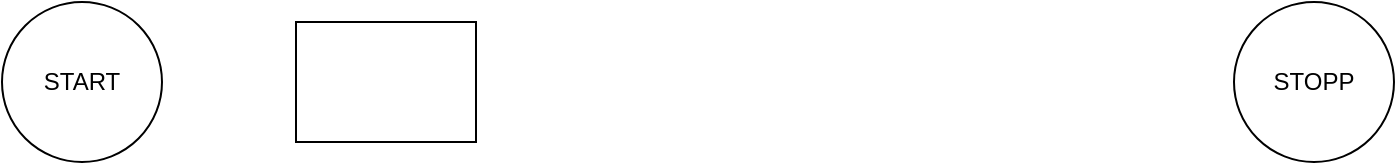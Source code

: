 <mxfile version="25.0.3" pages="3">
  <diagram name="Kühlschrank 1" id="9Ruk_8tkfM5cF7THJwEC">
    <mxGraphModel dx="1739" dy="840" grid="0" gridSize="10" guides="1" tooltips="1" connect="1" arrows="1" fold="1" page="1" pageScale="1" pageWidth="827" pageHeight="1169" background="none" math="0" shadow="0">
      <root>
        <mxCell id="0" />
        <mxCell id="1" parent="0" />
        <mxCell id="JuJ3DqJ_SCS9Mhw3Uely-31" value="START" style="ellipse;whiteSpace=wrap;html=1;aspect=fixed;" parent="1" vertex="1">
          <mxGeometry x="54" y="256" width="80" height="80" as="geometry" />
        </mxCell>
        <mxCell id="JuJ3DqJ_SCS9Mhw3Uely-33" value="&lt;div&gt;&lt;br/&gt;&lt;/div&gt;" style="rounded=0;whiteSpace=wrap;html=1;" parent="1" vertex="1">
          <mxGeometry x="201" y="266" width="90" height="60" as="geometry" />
        </mxCell>
        <mxCell id="JuJ3DqJ_SCS9Mhw3Uely-38" value="STOPP" style="ellipse;whiteSpace=wrap;html=1;aspect=fixed;" parent="1" vertex="1">
          <mxGeometry x="670" y="256" width="80" height="80" as="geometry" />
        </mxCell>
      </root>
    </mxGraphModel>
  </diagram>
  <diagram id="VrSdby_IhNP7EbGO6Jtk" name="Kühlschrank 2">
    <mxGraphModel dx="2139" dy="840" grid="0" gridSize="10" guides="1" tooltips="1" connect="1" arrows="1" fold="1" page="0" pageScale="1" pageWidth="827" pageHeight="1169" math="0" shadow="0">
      <root>
        <mxCell id="0" />
        <mxCell id="1" parent="0" />
        <mxCell id="3foztp1Kqjpem9RvyrNy-1" value="" style="edgeStyle=none;curved=1;rounded=0;orthogonalLoop=1;jettySize=auto;html=1;fontSize=12;startSize=8;endSize=8;entryX=0;entryY=0.5;entryDx=0;entryDy=0;" edge="1" source="3foztp1Kqjpem9RvyrNy-2" target="3foztp1Kqjpem9RvyrNy-12" parent="1">
          <mxGeometry relative="1" as="geometry" />
        </mxCell>
        <mxCell id="3foztp1Kqjpem9RvyrNy-2" value="" style="ellipse;whiteSpace=wrap;html=1;aspect=fixed;" vertex="1" parent="1">
          <mxGeometry x="-144" y="163.5" width="80" height="80" as="geometry" />
        </mxCell>
        <mxCell id="3foztp1Kqjpem9RvyrNy-3" value="" style="edgeStyle=none;curved=1;rounded=0;orthogonalLoop=1;jettySize=auto;html=1;fontSize=12;startSize=8;endSize=8;" edge="1" source="3foztp1Kqjpem9RvyrNy-4" target="3foztp1Kqjpem9RvyrNy-6" parent="1">
          <mxGeometry relative="1" as="geometry" />
        </mxCell>
        <mxCell id="3foztp1Kqjpem9RvyrNy-4" value="" style="rounded=0;whiteSpace=wrap;html=1;" vertex="1" parent="1">
          <mxGeometry x="298" y="173.5" width="120" height="60" as="geometry" />
        </mxCell>
        <mxCell id="3foztp1Kqjpem9RvyrNy-5" value="" style="edgeStyle=none;curved=1;rounded=0;orthogonalLoop=1;jettySize=auto;html=1;fontSize=12;startSize=8;endSize=8;" edge="1" source="3foztp1Kqjpem9RvyrNy-6" target="3foztp1Kqjpem9RvyrNy-8" parent="1">
          <mxGeometry relative="1" as="geometry" />
        </mxCell>
        <mxCell id="3foztp1Kqjpem9RvyrNy-6" value="" style="rounded=0;whiteSpace=wrap;html=1;" vertex="1" parent="1">
          <mxGeometry x="301" y="268" width="120" height="60" as="geometry" />
        </mxCell>
        <mxCell id="3foztp1Kqjpem9RvyrNy-7" value="" style="edgeStyle=none;curved=1;rounded=0;orthogonalLoop=1;jettySize=auto;html=1;fontSize=12;startSize=8;endSize=8;" edge="1" source="3foztp1Kqjpem9RvyrNy-8" target="3foztp1Kqjpem9RvyrNy-9" parent="1">
          <mxGeometry relative="1" as="geometry" />
        </mxCell>
        <mxCell id="3foztp1Kqjpem9RvyrNy-8" value="" style="rounded=0;whiteSpace=wrap;html=1;" vertex="1" parent="1">
          <mxGeometry x="481" y="272" width="120" height="60" as="geometry" />
        </mxCell>
        <mxCell id="3foztp1Kqjpem9RvyrNy-9" value="" style="ellipse;whiteSpace=wrap;html=1;aspect=fixed;" vertex="1" parent="1">
          <mxGeometry x="497" y="157" width="80" height="80" as="geometry" />
        </mxCell>
        <mxCell id="3foztp1Kqjpem9RvyrNy-10" value="" style="edgeStyle=none;curved=1;rounded=0;orthogonalLoop=1;jettySize=auto;html=1;fontSize=12;startSize=8;endSize=8;" edge="1" source="3foztp1Kqjpem9RvyrNy-12" target="3foztp1Kqjpem9RvyrNy-15" parent="1">
          <mxGeometry relative="1" as="geometry" />
        </mxCell>
        <mxCell id="3foztp1Kqjpem9RvyrNy-11" value="" style="edgeStyle=none;curved=0;rounded=0;orthogonalLoop=1;jettySize=auto;html=1;fontSize=12;startSize=8;endSize=8;entryX=0;entryY=0.5;entryDx=0;entryDy=0;" edge="1" source="3foztp1Kqjpem9RvyrNy-12" target="3foztp1Kqjpem9RvyrNy-6" parent="1">
          <mxGeometry relative="1" as="geometry">
            <mxPoint x="298" y="302" as="targetPoint" />
            <Array as="points">
              <mxPoint x="37" y="302" />
            </Array>
          </mxGeometry>
        </mxCell>
        <mxCell id="3foztp1Kqjpem9RvyrNy-12" value="" style="rhombus;whiteSpace=wrap;html=1;" vertex="1" parent="1">
          <mxGeometry x="-31" y="142" width="131" height="123" as="geometry" />
        </mxCell>
        <mxCell id="3foztp1Kqjpem9RvyrNy-13" value="" style="edgeStyle=none;curved=1;rounded=0;orthogonalLoop=1;jettySize=auto;html=1;fontSize=12;startSize=8;endSize=8;" edge="1" source="3foztp1Kqjpem9RvyrNy-15" target="3foztp1Kqjpem9RvyrNy-4" parent="1">
          <mxGeometry relative="1" as="geometry" />
        </mxCell>
        <mxCell id="3foztp1Kqjpem9RvyrNy-14" value="" style="edgeStyle=none;curved=0;rounded=0;orthogonalLoop=1;jettySize=auto;html=1;fontSize=12;startSize=8;endSize=8;entryX=0;entryY=0.5;entryDx=0;entryDy=0;exitX=0.5;exitY=0;exitDx=0;exitDy=0;" edge="1" source="3foztp1Kqjpem9RvyrNy-15" target="3foztp1Kqjpem9RvyrNy-19" parent="1">
          <mxGeometry relative="1" as="geometry">
            <mxPoint x="288" y="102" as="targetPoint" />
            <Array as="points">
              <mxPoint x="191" y="98" />
            </Array>
          </mxGeometry>
        </mxCell>
        <mxCell id="3foztp1Kqjpem9RvyrNy-15" value="" style="rhombus;whiteSpace=wrap;html=1;" vertex="1" parent="1">
          <mxGeometry x="128" y="142" width="131" height="123" as="geometry" />
        </mxCell>
        <mxCell id="3foztp1Kqjpem9RvyrNy-16" value="nein" style="text;html=1;align=center;verticalAlign=middle;whiteSpace=wrap;rounded=0;fontSize=16;" vertex="1" parent="1">
          <mxGeometry x="78" y="166" width="60" height="30" as="geometry" />
        </mxCell>
        <mxCell id="3foztp1Kqjpem9RvyrNy-17" value="ja" style="text;html=1;align=center;verticalAlign=middle;whiteSpace=wrap;rounded=0;fontSize=16;" vertex="1" parent="1">
          <mxGeometry x="246" y="163.5" width="60" height="30" as="geometry" />
        </mxCell>
        <mxCell id="3foztp1Kqjpem9RvyrNy-18" value="ja" style="text;html=1;align=center;verticalAlign=middle;whiteSpace=wrap;rounded=0;fontSize=16;" vertex="1" parent="1">
          <mxGeometry x="29" y="268" width="60" height="30" as="geometry" />
        </mxCell>
        <mxCell id="3foztp1Kqjpem9RvyrNy-19" value="" style="rounded=0;whiteSpace=wrap;html=1;" vertex="1" parent="1">
          <mxGeometry x="298" y="68" width="120" height="60" as="geometry" />
        </mxCell>
        <mxCell id="3foztp1Kqjpem9RvyrNy-20" value="nein" style="text;html=1;align=center;verticalAlign=middle;whiteSpace=wrap;rounded=0;fontSize=16;" vertex="1" parent="1">
          <mxGeometry x="140" y="104" width="60" height="30" as="geometry" />
        </mxCell>
        <mxCell id="3foztp1Kqjpem9RvyrNy-21" value="" style="edgeStyle=none;curved=0;rounded=0;orthogonalLoop=1;jettySize=auto;html=1;fontSize=12;startSize=8;endSize=8;exitX=1;exitY=0.5;exitDx=0;exitDy=0;" edge="1" source="3foztp1Kqjpem9RvyrNy-19" target="3foztp1Kqjpem9RvyrNy-9" parent="1">
          <mxGeometry relative="1" as="geometry">
            <mxPoint x="533" y="100" as="sourcePoint" />
            <Array as="points">
              <mxPoint x="537" y="98" />
            </Array>
          </mxGeometry>
        </mxCell>
      </root>
    </mxGraphModel>
  </diagram>
  <diagram id="tlQBnGXkcOcBxZBHjALd" name="Kühlschrank 3">
    <mxGraphModel dx="2139" dy="840" grid="0" gridSize="10" guides="1" tooltips="1" connect="1" arrows="1" fold="1" page="0" pageScale="1" pageWidth="827" pageHeight="1169" math="0" shadow="0">
      <root>
        <mxCell id="0" />
        <mxCell id="1" parent="0" />
        <mxCell id="mlIxCgnJoaR7WWdMW13j-1" value="" style="edgeStyle=none;curved=1;rounded=0;orthogonalLoop=1;jettySize=auto;html=1;fontSize=12;startSize=8;endSize=8;entryX=0;entryY=0.5;entryDx=0;entryDy=0;" edge="1" source="mlIxCgnJoaR7WWdMW13j-2" target="mlIxCgnJoaR7WWdMW13j-11" parent="1">
          <mxGeometry relative="1" as="geometry" />
        </mxCell>
        <mxCell id="mlIxCgnJoaR7WWdMW13j-2" value="START" style="ellipse;whiteSpace=wrap;html=1;aspect=fixed;" vertex="1" parent="1">
          <mxGeometry x="-330" y="328.17" width="80" height="80" as="geometry" />
        </mxCell>
        <mxCell id="mlIxCgnJoaR7WWdMW13j-3" value="" style="edgeStyle=none;curved=1;rounded=0;orthogonalLoop=1;jettySize=auto;html=1;fontSize=12;startSize=8;endSize=8;" edge="1" source="mlIxCgnJoaR7WWdMW13j-4" target="mlIxCgnJoaR7WWdMW13j-23" parent="1">
          <mxGeometry relative="1" as="geometry" />
        </mxCell>
        <mxCell id="mlIxCgnJoaR7WWdMW13j-4" value="" style="rounded=0;whiteSpace=wrap;html=1;" vertex="1" parent="1">
          <mxGeometry x="18" y="338.17" width="90" height="60" as="geometry" />
        </mxCell>
        <mxCell id="mlIxCgnJoaR7WWdMW13j-5" value="" style="edgeStyle=none;curved=1;rounded=0;orthogonalLoop=1;jettySize=auto;html=1;fontSize=12;startSize=8;endSize=8;" edge="1" source="mlIxCgnJoaR7WWdMW13j-6" target="mlIxCgnJoaR7WWdMW13j-8" parent="1">
          <mxGeometry relative="1" as="geometry" />
        </mxCell>
        <mxCell id="mlIxCgnJoaR7WWdMW13j-6" value="" style="rounded=0;whiteSpace=wrap;html=1;" vertex="1" parent="1">
          <mxGeometry x="160" y="432.67" width="89" height="60" as="geometry" />
        </mxCell>
        <mxCell id="mlIxCgnJoaR7WWdMW13j-7" value="" style="edgeStyle=none;curved=1;rounded=0;orthogonalLoop=1;jettySize=auto;html=1;fontSize=12;startSize=8;endSize=8;" edge="1" source="mlIxCgnJoaR7WWdMW13j-8" target="mlIxCgnJoaR7WWdMW13j-9" parent="1">
          <mxGeometry relative="1" as="geometry" />
        </mxCell>
        <mxCell id="mlIxCgnJoaR7WWdMW13j-8" value="" style="rounded=0;whiteSpace=wrap;html=1;" vertex="1" parent="1">
          <mxGeometry x="318" y="432.67" width="120" height="60" as="geometry" />
        </mxCell>
        <mxCell id="mlIxCgnJoaR7WWdMW13j-9" value="STOPP" style="ellipse;whiteSpace=wrap;html=1;aspect=fixed;" vertex="1" parent="1">
          <mxGeometry x="338" y="310" width="80" height="80" as="geometry" />
        </mxCell>
        <mxCell id="mlIxCgnJoaR7WWdMW13j-10" value="" style="edgeStyle=none;curved=1;rounded=0;orthogonalLoop=1;jettySize=auto;html=1;fontSize=12;startSize=8;endSize=8;" edge="1" source="mlIxCgnJoaR7WWdMW13j-11" target="mlIxCgnJoaR7WWdMW13j-14" parent="1">
          <mxGeometry relative="1" as="geometry" />
        </mxCell>
        <mxCell id="mlIxCgnJoaR7WWdMW13j-11" value="" style="rhombus;whiteSpace=wrap;html=1;" vertex="1" parent="1">
          <mxGeometry x="-221" y="322.34" width="92" height="91.67" as="geometry" />
        </mxCell>
        <mxCell id="mlIxCgnJoaR7WWdMW13j-12" value="" style="edgeStyle=none;curved=0;rounded=0;orthogonalLoop=1;jettySize=auto;html=1;fontSize=12;startSize=8;endSize=8;entryX=0;entryY=0.5;entryDx=0;entryDy=0;exitX=0.5;exitY=0;exitDx=0;exitDy=0;" edge="1" source="mlIxCgnJoaR7WWdMW13j-14" target="mlIxCgnJoaR7WWdMW13j-18" parent="1">
          <mxGeometry relative="1" as="geometry">
            <mxPoint x="118" y="266.67" as="targetPoint" />
            <Array as="points">
              <mxPoint x="-61" y="255" />
            </Array>
          </mxGeometry>
        </mxCell>
        <mxCell id="mlIxCgnJoaR7WWdMW13j-13" value="" style="edgeStyle=none;curved=1;rounded=0;orthogonalLoop=1;jettySize=auto;html=1;fontSize=12;startSize=8;endSize=8;" edge="1" source="mlIxCgnJoaR7WWdMW13j-14" target="mlIxCgnJoaR7WWdMW13j-4" parent="1">
          <mxGeometry relative="1" as="geometry" />
        </mxCell>
        <mxCell id="mlIxCgnJoaR7WWdMW13j-14" value="" style="rhombus;whiteSpace=wrap;html=1;" vertex="1" parent="1">
          <mxGeometry x="-110" y="318.67" width="104" height="99" as="geometry" />
        </mxCell>
        <mxCell id="mlIxCgnJoaR7WWdMW13j-15" value="nein" style="text;html=1;align=center;verticalAlign=middle;whiteSpace=wrap;rounded=0;fontSize=16;" vertex="1" parent="1">
          <mxGeometry x="-151" y="328.67" width="60" height="30" as="geometry" />
        </mxCell>
        <mxCell id="mlIxCgnJoaR7WWdMW13j-16" value="ja" style="text;html=1;align=center;verticalAlign=middle;whiteSpace=wrap;rounded=0;fontSize=16;" vertex="1" parent="1">
          <mxGeometry x="-23" y="335" width="60" height="30" as="geometry" />
        </mxCell>
        <mxCell id="mlIxCgnJoaR7WWdMW13j-17" value="ja" style="text;html=1;align=center;verticalAlign=middle;whiteSpace=wrap;rounded=0;fontSize=16;" vertex="1" parent="1">
          <mxGeometry x="-189" y="408.17" width="60" height="30" as="geometry" />
        </mxCell>
        <mxCell id="mlIxCgnJoaR7WWdMW13j-18" value="" style="rounded=0;whiteSpace=wrap;html=1;" vertex="1" parent="1">
          <mxGeometry x="143" y="225" width="120" height="60" as="geometry" />
        </mxCell>
        <mxCell id="mlIxCgnJoaR7WWdMW13j-19" value="nein" style="text;html=1;align=center;verticalAlign=middle;whiteSpace=wrap;rounded=0;fontSize=16;" vertex="1" parent="1">
          <mxGeometry x="-61.5" y="280" width="60" height="30" as="geometry" />
        </mxCell>
        <mxCell id="mlIxCgnJoaR7WWdMW13j-20" value="" style="edgeStyle=none;curved=0;rounded=0;orthogonalLoop=1;jettySize=auto;html=1;fontSize=12;startSize=8;endSize=8;exitX=1;exitY=0.5;exitDx=0;exitDy=0;" edge="1" source="mlIxCgnJoaR7WWdMW13j-18" target="mlIxCgnJoaR7WWdMW13j-9" parent="1">
          <mxGeometry relative="1" as="geometry">
            <mxPoint x="363" y="264.67" as="sourcePoint" />
            <Array as="points">
              <mxPoint x="378" y="255" />
            </Array>
          </mxGeometry>
        </mxCell>
        <mxCell id="mlIxCgnJoaR7WWdMW13j-21" value="" style="edgeStyle=none;curved=1;rounded=0;orthogonalLoop=1;jettySize=auto;html=1;fontSize=12;startSize=8;endSize=8;" edge="1" source="mlIxCgnJoaR7WWdMW13j-23" target="mlIxCgnJoaR7WWdMW13j-18" parent="1">
          <mxGeometry relative="1" as="geometry" />
        </mxCell>
        <mxCell id="mlIxCgnJoaR7WWdMW13j-22" value="" style="edgeStyle=none;curved=1;rounded=0;orthogonalLoop=1;jettySize=auto;html=1;fontSize=12;startSize=8;endSize=8;" edge="1" source="mlIxCgnJoaR7WWdMW13j-23" target="mlIxCgnJoaR7WWdMW13j-6" parent="1">
          <mxGeometry relative="1" as="geometry" />
        </mxCell>
        <mxCell id="mlIxCgnJoaR7WWdMW13j-23" value="" style="rhombus;whiteSpace=wrap;html=1;" vertex="1" parent="1">
          <mxGeometry x="163" y="328.17" width="80" height="80" as="geometry" />
        </mxCell>
        <mxCell id="mlIxCgnJoaR7WWdMW13j-24" value="" style="endArrow=classic;html=1;rounded=0;fontSize=12;startSize=8;endSize=8;curved=0;exitX=0.5;exitY=1;exitDx=0;exitDy=0;entryX=0;entryY=0.5;entryDx=0;entryDy=0;" edge="1" source="mlIxCgnJoaR7WWdMW13j-11" target="mlIxCgnJoaR7WWdMW13j-23" parent="1">
          <mxGeometry width="50" height="50" relative="1" as="geometry">
            <mxPoint x="42" y="462" as="sourcePoint" />
            <mxPoint x="92" y="412" as="targetPoint" />
            <Array as="points">
              <mxPoint x="-173" y="458" />
              <mxPoint x="132" y="454" />
              <mxPoint x="129" y="368" />
            </Array>
          </mxGeometry>
        </mxCell>
        <mxCell id="mlIxCgnJoaR7WWdMW13j-25" value="ja" style="text;html=1;align=center;verticalAlign=middle;whiteSpace=wrap;rounded=0;fontSize=16;" vertex="1" parent="1">
          <mxGeometry x="210" y="398.17" width="60" height="30" as="geometry" />
        </mxCell>
        <mxCell id="mlIxCgnJoaR7WWdMW13j-26" value="nein" style="text;html=1;align=center;verticalAlign=middle;whiteSpace=wrap;rounded=0;fontSize=16;" vertex="1" parent="1">
          <mxGeometry x="216" y="298.67" width="60" height="30" as="geometry" />
        </mxCell>
      </root>
    </mxGraphModel>
  </diagram>
</mxfile>
